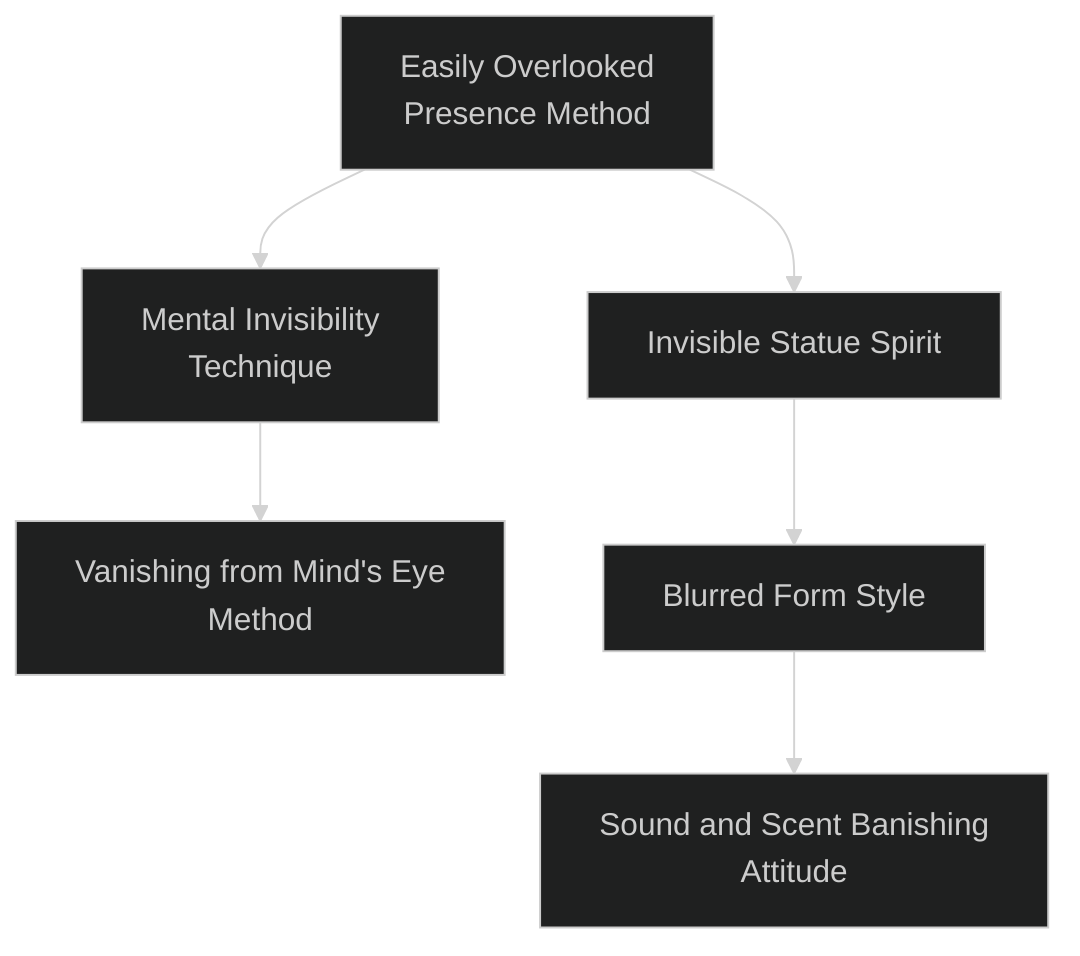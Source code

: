 ---
config:
  theme: dark
---
flowchart TD

    easily_overlooked_presence_method[Easily Overlooked<br>Presence Method]
    click easily_overlooked_presence_method callback "
        Seasoned Criminal Method<br>
        <br>
        Cost: 3 motes<br>
        Duration: One scene<br>
        Type: Simple<br>
        Minimum Stealth: 3<br>
        Minimum Essence: 1<br>
        Prerequisite Charms: None<br>
        <br>
        This Charm does not involve hiding so much as
        becoming difficult to notice. So long as the character does
        nothing to stand out, make herself obvious or become the
        center of attention, those who are not actively looking for
        someone will simply discount her as part of the scenery. For
        example, this Charm does not work on alerted guards or
        those watching over restricted areas or on those who
        intend to stop everyone who passes. Likewise, it cannot
        conceal a character who is very different from her sur-
        roundings; a tall, short-haired, light-skinned woman in a
        crowd of short, long-haired, dark-skinned men is going to
        stand out too much to benefit from this Charm.
        "

    mental_invisibility_technique[Mental Invisibility<br>Technique]
    easily_overlooked_presence_method --> mental_invisibility_technique
    click mental_invisibility_technique callback "
        Mental Invisibility Technique<br>
        <br>
        Cost: 5 motes, 1 Willpower<br>
        Duration: One scene<br>
        Type: Simple<br>
        Minimum Stealth: 4<br>
        Minimum Essence: 2<br>
        Prerequisite Charms: Easily Overlooked Presence Method<br>
        <br>
        An extension of Easily Overlooked Presence Method, this
        Charm bends the minds of those seeing the character. Players
        whose characters see the Exalted must make a Willpower roll and
        gain a number of successes equal to the Essence of the Chosen
        using the Charm to actually perceive her and not just ignore her.
        This effect ends if the character takes violent action or if she is
        pointed out by someone who notices her, either directly (&quot;Look!
        Over there!&quot;) or indirectly (Onlookers asking themselves the
        question, &quot;Who is the guard swinging an axe at?&quot;).
        "

    vanishing_from_minds_eye_method[Vanishing from Mind's Eye<br>Method]
    mental_invisibility_technique --> vanishing_from_minds_eye_method
    click vanishing_from_minds_eye_method callback "
        Vanishing from Mind's Eye Method<br>
        <br>
        Cost: 10 motes, 1 Willpower<br>
        Duration: One day<br>
        Type: Simple<br>
        Minimum Stealth: 5<br>
        Minimum Essence: 3<br>
        Prerequisite Charms: Mental Invisibility Technique<br>
        <br>
        The ultimate mental misdirection - the character can
        vanish from all memory. She is no more or less easy to detect
        than before, but those who see her will not recognize her
        because they have no idea who she is. Essentially, the character
        sets up a separate history for herself, starting when the Charm
        is first invoked and ending when she allows it to expire. Beings
        with Essence ratings higher than the character's are immune to
        this effect. Obviously, a character trying to get somewhere she
        shouldn't should have some other Stealth abilities at work
        since, while she will not be recognized, guards are still going to
        stop someone they don't know. Extended use of this Charm can
        cause serious problems for an Exalted who is a ruler, merchant
        or other important person, as others will quickly start dividing
        up the character's now-ownerless property.
        "

    invisible_statue_spirit[Invisible Statue Spirit]
    easily_overlooked_presence_method --> invisible_statue_spirit
    click invisible_statue_spirit callback "
        Invisible Statue Spirit<br>
        <br>
        Cost: 5 motes<br>
        Duration: Until disturbed<br>
        Type: Simple<br>
        Minimum Stealth: 3<br>
        Minimum Essence: 2<br>
        Prerequisite Charms: Easily Overlooked Presence Method<br>
        <br>
        This Charm allows the Exalted to truly disappear — no
        amount of visual searching, however thorough, will detect him,
        so long as he remains still. Moving, even in a slow, shuffling walk,
        is enough to disturb the effect of this Charm, as is any sort of
        offensive action. Characters using Invisible Statue Spirit are not
        immaterial, they can be detected by touch or by scent or hearing.
        "

    blurred_form_style[Blurred Form Style]
    invisible_statue_spirit --> blurred_form_style
    click blurred_form_style callback "
        Blurred Form Style<br>
        <br>
        Cost: 8 motes, 1 Willpower<br>
        Duration: One scene<br>
        Type: Simple<br>
        Minimum Stealth: 4<br>
        Minimum Essence: 3<br>
        Prerequisite Charms: Invisible Statue Spirit<br>
        <br>
        This Charm conceals the Exalted, blurring her form
        and allowing her to blend into whatever background she
        stands against, vastly improving her Stealth. Players whose
        characters attempt to spot her when she is hiding or
        moving slowly must gain a number of additional successes
        on their Perception + Alertness rolls equal to the character's
        Essence. If she attacks from a distance, players of those who
        see the attack get one free Perception + Alertness roll at
        difficulty 1 to spot her for each attack she makes. If she
        attacks in hand-to-hand combat, all watching are assumed
        to immediately spot her.<br>
        Once spotted, her enemies can pick her out again at will
        until she escapes from their line of sight for at least several
        seconds. While the Exalted has Blurred Form Style active,
        enemies attacking her at range do so at a difficulty penalty equal
        to her Essence score, and those attacking her in hand-to-hand
        combat suffer a flat + 1 penalty to the difficulty of their attacks.
        "

    sound_and_scent_banishing_attitude[Sound and Scent Banishing<br>Attitude]
    blurred_form_style --> sound_and_scent_banishing_attitude
    click sound_and_scent_banishing_attitude callback "
        Sound and Scent-Banishing Attitude<br>
        <br>
        Cost: 6 motes<br>
        Duration: One scene<br>
        Type: Simple<br>
        Minimum Stealth: 4<br>
        Minimum Essence: 3<br>
        Prerequisite Charms: Blurred Form Style<br>
        <br>
        Visual detection is not the only thing an Exalted must
        fear. Through the use of this Charm, an Exalted can
        protect himself from other forms of detection, as well.
        While this Charm is active, the character makes no noise
        of any sort, nor does anything carried on his person or in
        his hands. This effect does not extend beyond his touch —
        a dropped knife will still clatter, a knocked-over pot will
        still shatter. Also, while this Charm is in effect, the
        character has (and leaves) no scent of any sort. Tracking
        beasts will not detect him or be able to follow him.
        "